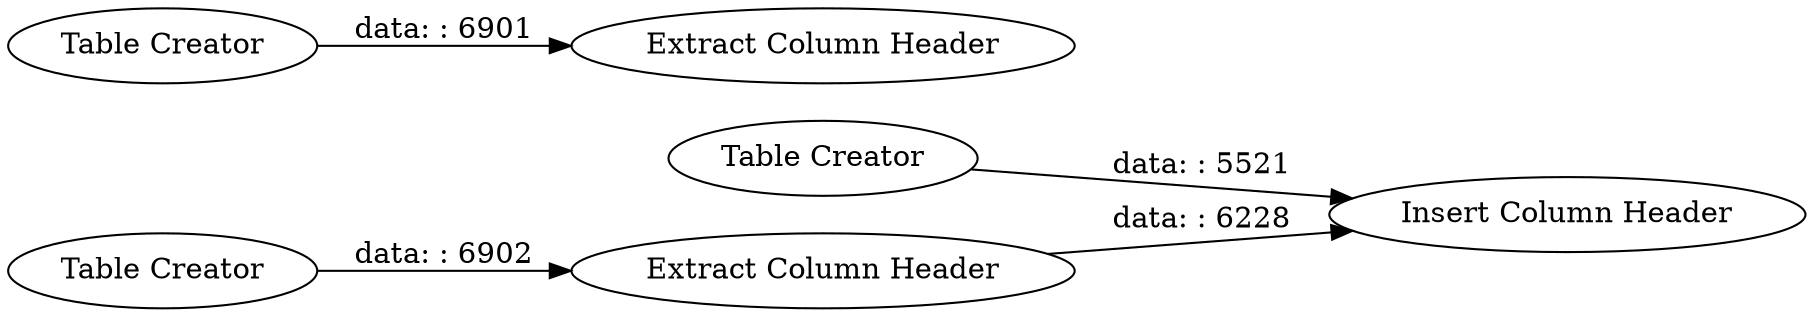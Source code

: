 digraph {
	"-1926715666613735418_156" [label="Extract Column Header"]
	"-1926715666613735418_159" [label="Extract Column Header"]
	"-1926715666613735418_157" [label="Table Creator"]
	"-1926715666613735418_160" [label="Table Creator"]
	"-1926715666613735418_158" [label="Insert Column Header"]
	"-1926715666613735418_155" [label="Table Creator"]
	"-1926715666613735418_156" -> "-1926715666613735418_158" [label="data: : 6228"]
	"-1926715666613735418_155" -> "-1926715666613735418_156" [label="data: : 6902"]
	"-1926715666613735418_160" -> "-1926715666613735418_159" [label="data: : 6901"]
	"-1926715666613735418_157" -> "-1926715666613735418_158" [label="data: : 5521"]
	rankdir=LR
}
